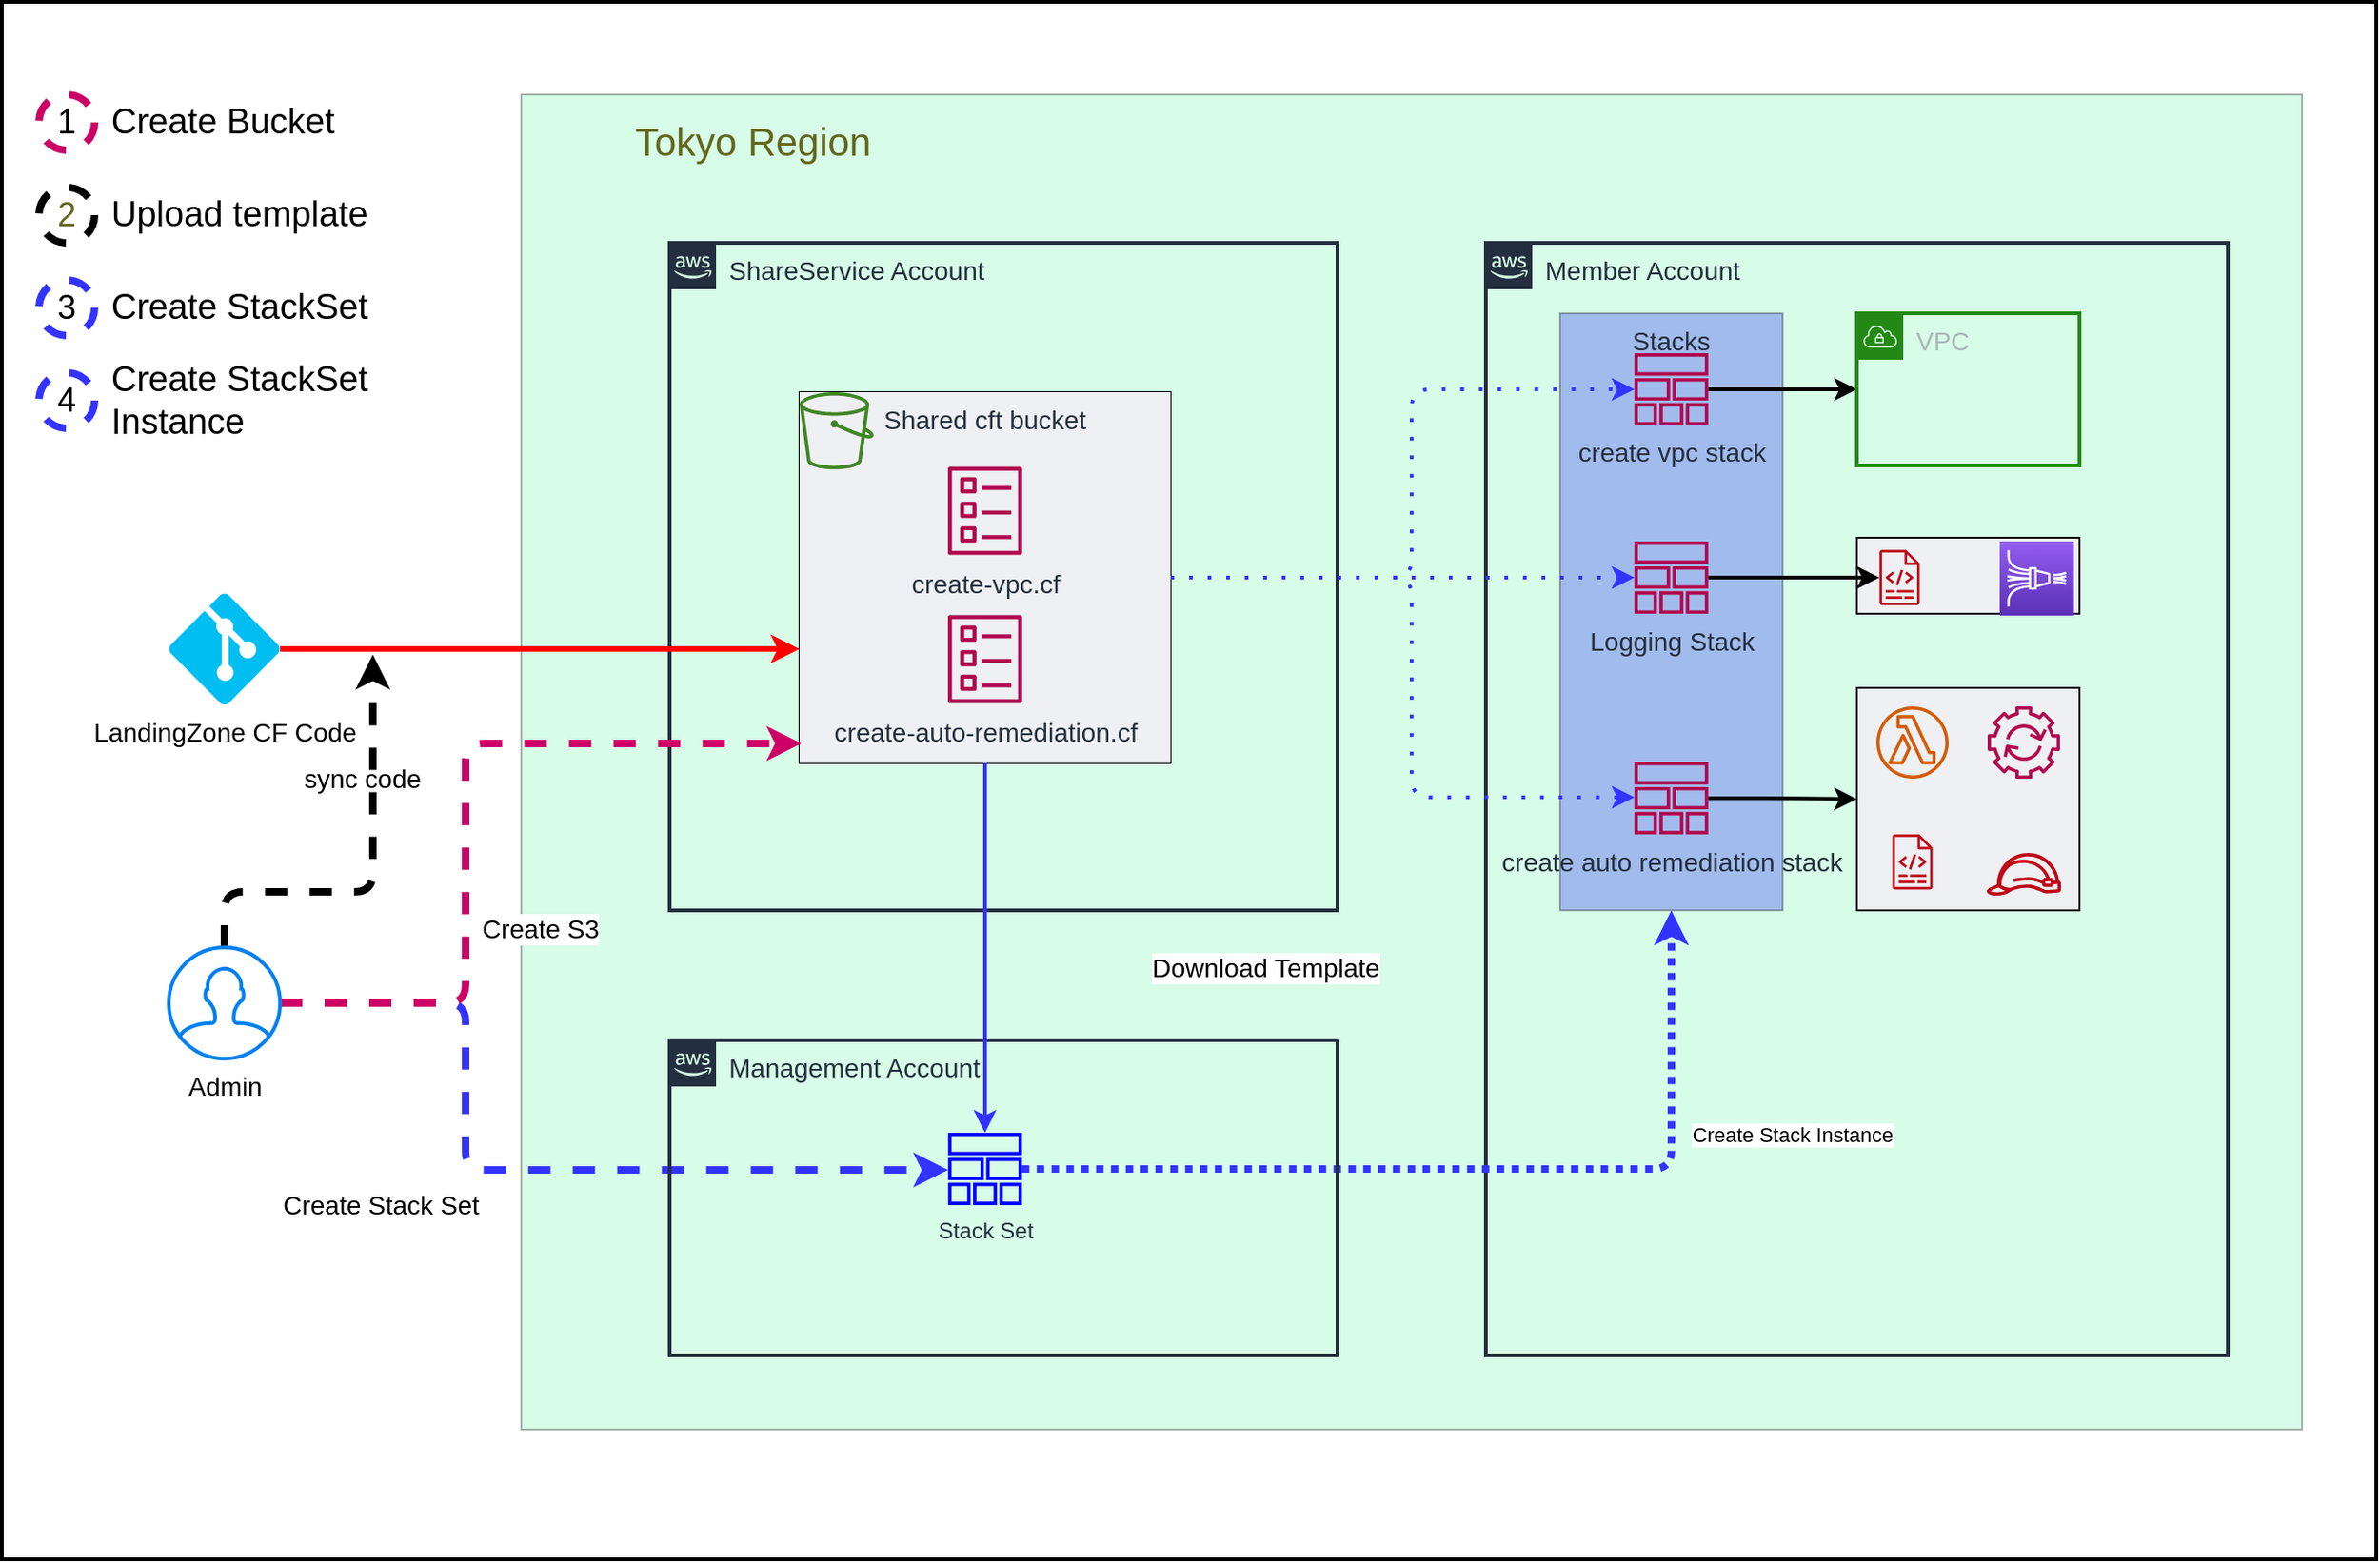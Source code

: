 <mxfile version="16.1.0" type="github">
  <diagram id="0ukZKr90bTUuSdiklAe3" name="Page-1">
    <mxGraphModel dx="2820" dy="1129" grid="1" gridSize="10" guides="1" tooltips="1" connect="1" arrows="1" fold="1" page="1" pageScale="1" pageWidth="827" pageHeight="1169" math="0" shadow="0">
      <root>
        <mxCell id="0" />
        <mxCell id="1" parent="0" />
        <mxCell id="g89Bsq32T66uB00S3wTt-89" value="" style="fillColor=default;strokeColor=default;dashed=0;verticalAlign=top;fontStyle=0;fontColor=#232F3D;fontSize=21;gradientColor=none;strokeWidth=2;" parent="1" vertex="1">
          <mxGeometry x="-200" y="230" width="1280" height="840" as="geometry" />
        </mxCell>
        <mxCell id="g89Bsq32T66uB00S3wTt-79" value="" style="fillColor=#7CF3B0;strokeColor=default;dashed=0;verticalAlign=top;fontStyle=0;fontColor=#000000;fontSize=21;opacity=30;" parent="1" vertex="1">
          <mxGeometry x="80" y="280" width="960" height="720" as="geometry" />
        </mxCell>
        <mxCell id="g89Bsq32T66uB00S3wTt-1" value="ShareService Account" style="points=[[0,0],[0.25,0],[0.5,0],[0.75,0],[1,0],[1,0.25],[1,0.5],[1,0.75],[1,1],[0.75,1],[0.5,1],[0.25,1],[0,1],[0,0.75],[0,0.5],[0,0.25]];outlineConnect=0;gradientColor=none;html=1;whiteSpace=wrap;fontSize=14;fontStyle=0;container=1;pointerEvents=0;collapsible=0;recursiveResize=0;shape=mxgraph.aws4.group;grIcon=mxgraph.aws4.group_aws_cloud_alt;strokeColor=#232F3E;fillColor=none;verticalAlign=top;align=left;spacingLeft=30;fontColor=#232F3E;dashed=0;strokeWidth=2;" parent="1" vertex="1">
          <mxGeometry x="160" y="360" width="360" height="360" as="geometry" />
        </mxCell>
        <mxCell id="g89Bsq32T66uB00S3wTt-6" value="" style="group;fontSize=14;strokeColor=default;" parent="g89Bsq32T66uB00S3wTt-1" vertex="1" connectable="0">
          <mxGeometry x="70" y="80.51" width="200" height="200" as="geometry" />
        </mxCell>
        <mxCell id="g89Bsq32T66uB00S3wTt-4" value="Shared cft bucket" style="fillColor=#EFF0F3;strokeColor=none;dashed=0;verticalAlign=top;fontStyle=0;fontColor=#232F3D;fontSize=14;" parent="g89Bsq32T66uB00S3wTt-6" vertex="1">
          <mxGeometry width="200" height="200" as="geometry" />
        </mxCell>
        <mxCell id="g89Bsq32T66uB00S3wTt-2" value="" style="sketch=0;outlineConnect=0;fontColor=#232F3E;gradientColor=none;fillColor=#3F8624;strokeColor=none;dashed=0;verticalLabelPosition=bottom;verticalAlign=top;align=center;html=1;fontSize=14;fontStyle=0;aspect=fixed;pointerEvents=1;shape=mxgraph.aws4.bucket;" parent="g89Bsq32T66uB00S3wTt-6" vertex="1">
          <mxGeometry width="40" height="41.6" as="geometry" />
        </mxCell>
        <mxCell id="g89Bsq32T66uB00S3wTt-3" value="create-vpc.cf" style="sketch=0;outlineConnect=0;fontColor=#232F3E;gradientColor=none;fillColor=#B0084D;strokeColor=none;dashed=0;verticalLabelPosition=bottom;verticalAlign=top;align=center;html=1;fontSize=14;fontStyle=0;aspect=fixed;pointerEvents=1;shape=mxgraph.aws4.template;" parent="g89Bsq32T66uB00S3wTt-6" vertex="1">
          <mxGeometry x="80" y="40" width="40" height="48" as="geometry" />
        </mxCell>
        <mxCell id="g89Bsq32T66uB00S3wTt-5" value="create-auto-remediation.cf" style="sketch=0;outlineConnect=0;fontColor=#232F3E;gradientColor=none;fillColor=#B0084D;strokeColor=none;dashed=0;verticalLabelPosition=bottom;verticalAlign=top;align=center;html=1;fontSize=14;fontStyle=0;aspect=fixed;pointerEvents=1;shape=mxgraph.aws4.template;" parent="g89Bsq32T66uB00S3wTt-6" vertex="1">
          <mxGeometry x="80" y="120" width="40" height="48" as="geometry" />
        </mxCell>
        <mxCell id="g89Bsq32T66uB00S3wTt-8" value="sync code" style="edgeStyle=orthogonalEdgeStyle;rounded=1;orthogonalLoop=1;jettySize=auto;html=1;strokeColor=#FF0000;strokeWidth=3;fontSize=14;labelBackgroundColor=default;" parent="1" source="g89Bsq32T66uB00S3wTt-7" target="g89Bsq32T66uB00S3wTt-4" edge="1">
          <mxGeometry x="-0.689" y="-70" relative="1" as="geometry">
            <Array as="points">
              <mxPoint x="40" y="579" />
              <mxPoint x="40" y="579" />
            </Array>
            <mxPoint as="offset" />
          </mxGeometry>
        </mxCell>
        <mxCell id="g89Bsq32T66uB00S3wTt-7" value="LandingZone CF Code" style="verticalLabelPosition=bottom;html=1;verticalAlign=top;align=center;strokeColor=none;fillColor=#00BEF2;shape=mxgraph.azure.git_repository;aspect=fixed;fontSize=14;" parent="1" vertex="1">
          <mxGeometry x="-110" y="548.97" width="60" height="60" as="geometry" />
        </mxCell>
        <mxCell id="g89Bsq32T66uB00S3wTt-15" value="Member Account" style="points=[[0,0],[0.25,0],[0.5,0],[0.75,0],[1,0],[1,0.25],[1,0.5],[1,0.75],[1,1],[0.75,1],[0.5,1],[0.25,1],[0,1],[0,0.75],[0,0.5],[0,0.25]];outlineConnect=0;gradientColor=none;html=1;whiteSpace=wrap;fontSize=14;fontStyle=0;container=1;pointerEvents=0;collapsible=0;recursiveResize=0;shape=mxgraph.aws4.group;grIcon=mxgraph.aws4.group_aws_cloud_alt;strokeColor=#232F3E;fillColor=none;verticalAlign=top;align=left;spacingLeft=30;fontColor=#232F3E;dashed=0;strokeWidth=2;" parent="1" vertex="1">
          <mxGeometry x="600" y="360" width="400" height="600" as="geometry" />
        </mxCell>
        <mxCell id="g89Bsq32T66uB00S3wTt-44" value="Stacks" style="fillColor=#2727F3;strokeColor=default;dashed=0;verticalAlign=top;fontStyle=0;fontColor=#232F3D;fontSize=14;opacity=30;" parent="g89Bsq32T66uB00S3wTt-15" vertex="1">
          <mxGeometry x="40" y="38" width="120" height="322" as="geometry" />
        </mxCell>
        <mxCell id="g89Bsq32T66uB00S3wTt-39" value="" style="fillColor=#EFF0F3;strokeColor=default;dashed=0;verticalAlign=top;fontStyle=0;fontColor=#232F3D;fontSize=14;" parent="g89Bsq32T66uB00S3wTt-15" vertex="1">
          <mxGeometry x="200" y="159" width="120" height="41" as="geometry" />
        </mxCell>
        <mxCell id="g89Bsq32T66uB00S3wTt-34" value="" style="fillColor=#EFF0F3;strokeColor=default;dashed=0;verticalAlign=top;fontStyle=0;fontColor=#232F3D;fontSize=14;" parent="g89Bsq32T66uB00S3wTt-15" vertex="1">
          <mxGeometry x="200" y="240" width="120" height="120" as="geometry" />
        </mxCell>
        <mxCell id="g89Bsq32T66uB00S3wTt-40" style="edgeStyle=orthogonalEdgeStyle;rounded=1;orthogonalLoop=1;jettySize=auto;html=1;entryX=0;entryY=0.5;entryDx=0;entryDy=0;strokeColor=#000000;strokeWidth=2;fontSize=14;" parent="g89Bsq32T66uB00S3wTt-15" source="g89Bsq32T66uB00S3wTt-21" target="g89Bsq32T66uB00S3wTt-26" edge="1">
          <mxGeometry relative="1" as="geometry" />
        </mxCell>
        <mxCell id="g89Bsq32T66uB00S3wTt-21" value="create vpc stack" style="sketch=0;outlineConnect=0;fontColor=#232F3E;gradientColor=none;fillColor=#B0084D;strokeColor=none;dashed=0;verticalLabelPosition=bottom;verticalAlign=top;align=center;html=1;fontSize=14;fontStyle=0;aspect=fixed;pointerEvents=1;shape=mxgraph.aws4.stack;" parent="g89Bsq32T66uB00S3wTt-15" vertex="1">
          <mxGeometry x="80" y="59.52" width="40" height="38.97" as="geometry" />
        </mxCell>
        <mxCell id="g89Bsq32T66uB00S3wTt-37" style="edgeStyle=orthogonalEdgeStyle;rounded=1;orthogonalLoop=1;jettySize=auto;html=1;entryX=0;entryY=0.5;entryDx=0;entryDy=0;strokeColor=#000000;strokeWidth=2;fontSize=14;" parent="g89Bsq32T66uB00S3wTt-15" source="g89Bsq32T66uB00S3wTt-22" target="g89Bsq32T66uB00S3wTt-34" edge="1">
          <mxGeometry relative="1" as="geometry" />
        </mxCell>
        <mxCell id="g89Bsq32T66uB00S3wTt-22" value="create auto remediation stack" style="sketch=0;outlineConnect=0;fontColor=#232F3E;gradientColor=none;fillColor=#B0084D;strokeColor=none;dashed=0;verticalLabelPosition=bottom;verticalAlign=top;align=center;html=1;fontSize=14;fontStyle=0;aspect=fixed;pointerEvents=1;shape=mxgraph.aws4.stack;" parent="g89Bsq32T66uB00S3wTt-15" vertex="1">
          <mxGeometry x="80" y="280" width="40" height="38.97" as="geometry" />
        </mxCell>
        <mxCell id="g89Bsq32T66uB00S3wTt-26" value="VPC" style="points=[[0,0],[0.25,0],[0.5,0],[0.75,0],[1,0],[1,0.25],[1,0.5],[1,0.75],[1,1],[0.75,1],[0.5,1],[0.25,1],[0,1],[0,0.75],[0,0.5],[0,0.25]];outlineConnect=0;gradientColor=none;html=1;whiteSpace=wrap;fontSize=14;fontStyle=0;container=1;pointerEvents=0;collapsible=0;recursiveResize=0;shape=mxgraph.aws4.group;grIcon=mxgraph.aws4.group_vpc;strokeColor=#248814;fillColor=none;verticalAlign=top;align=left;spacingLeft=30;fontColor=#AAB7B8;dashed=0;strokeWidth=2;" parent="g89Bsq32T66uB00S3wTt-15" vertex="1">
          <mxGeometry x="200" y="38" width="120" height="82" as="geometry" />
        </mxCell>
        <mxCell id="g89Bsq32T66uB00S3wTt-27" value="" style="sketch=0;outlineConnect=0;fontColor=#232F3E;gradientColor=none;fillColor=#D45B07;strokeColor=none;dashed=0;verticalLabelPosition=bottom;verticalAlign=top;align=center;html=1;fontSize=14;fontStyle=0;aspect=fixed;pointerEvents=1;shape=mxgraph.aws4.lambda_function;" parent="g89Bsq32T66uB00S3wTt-15" vertex="1">
          <mxGeometry x="210" y="250" width="40" height="38.97" as="geometry" />
        </mxCell>
        <mxCell id="g89Bsq32T66uB00S3wTt-29" value="" style="sketch=0;outlineConnect=0;fontColor=#232F3E;gradientColor=none;fillColor=#B0084D;strokeColor=none;dashed=0;verticalLabelPosition=bottom;verticalAlign=top;align=center;html=1;fontSize=14;fontStyle=0;aspect=fixed;pointerEvents=1;shape=mxgraph.aws4.automation;" parent="g89Bsq32T66uB00S3wTt-15" vertex="1">
          <mxGeometry x="270" y="250" width="40" height="38.97" as="geometry" />
        </mxCell>
        <mxCell id="g89Bsq32T66uB00S3wTt-38" style="edgeStyle=orthogonalEdgeStyle;rounded=1;orthogonalLoop=1;jettySize=auto;html=1;strokeColor=#000000;strokeWidth=2;fontSize=14;" parent="g89Bsq32T66uB00S3wTt-15" source="g89Bsq32T66uB00S3wTt-32" target="g89Bsq32T66uB00S3wTt-35" edge="1">
          <mxGeometry relative="1" as="geometry" />
        </mxCell>
        <mxCell id="g89Bsq32T66uB00S3wTt-32" value="Logging Stack" style="sketch=0;outlineConnect=0;fontColor=#232F3E;gradientColor=none;fillColor=#B0084D;strokeColor=none;dashed=0;verticalLabelPosition=bottom;verticalAlign=top;align=center;html=1;fontSize=14;fontStyle=0;aspect=fixed;pointerEvents=1;shape=mxgraph.aws4.stack;" parent="g89Bsq32T66uB00S3wTt-15" vertex="1">
          <mxGeometry x="80" y="161.03" width="40" height="38.97" as="geometry" />
        </mxCell>
        <mxCell id="g89Bsq32T66uB00S3wTt-31" value="" style="sketch=0;outlineConnect=0;fontColor=#232F3E;gradientColor=none;fillColor=#BF0816;strokeColor=none;dashed=0;verticalLabelPosition=bottom;verticalAlign=top;align=center;html=1;fontSize=14;fontStyle=0;aspect=fixed;pointerEvents=1;shape=mxgraph.aws4.role;" parent="g89Bsq32T66uB00S3wTt-15" vertex="1">
          <mxGeometry x="270" y="321.03" width="40" height="38.97" as="geometry" />
        </mxCell>
        <mxCell id="g89Bsq32T66uB00S3wTt-33" value="" style="sketch=0;outlineConnect=0;fontColor=#232F3E;gradientColor=none;fillColor=#BF0816;strokeColor=none;dashed=0;verticalLabelPosition=bottom;verticalAlign=top;align=center;html=1;fontSize=14;fontStyle=0;aspect=fixed;pointerEvents=1;shape=mxgraph.aws4.logs;" parent="g89Bsq32T66uB00S3wTt-15" vertex="1">
          <mxGeometry x="210" y="318.97" width="40" height="29.74" as="geometry" />
        </mxCell>
        <mxCell id="g89Bsq32T66uB00S3wTt-35" value="" style="sketch=0;outlineConnect=0;fontColor=#232F3E;gradientColor=none;fillColor=#BF0816;strokeColor=none;dashed=0;verticalLabelPosition=bottom;verticalAlign=top;align=center;html=1;fontSize=14;fontStyle=0;aspect=fixed;pointerEvents=1;shape=mxgraph.aws4.logs;" parent="g89Bsq32T66uB00S3wTt-15" vertex="1">
          <mxGeometry x="203" y="165.64" width="40" height="29.74" as="geometry" />
        </mxCell>
        <mxCell id="g89Bsq32T66uB00S3wTt-36" value="" style="sketch=0;points=[[0,0,0],[0.25,0,0],[0.5,0,0],[0.75,0,0],[1,0,0],[0,1,0],[0.25,1,0],[0.5,1,0],[0.75,1,0],[1,1,0],[0,0.25,0],[0,0.5,0],[0,0.75,0],[1,0.25,0],[1,0.5,0],[1,0.75,0]];outlineConnect=0;fontColor=#232F3E;gradientColor=#945DF2;gradientDirection=north;fillColor=#5A30B5;strokeColor=#ffffff;dashed=0;verticalLabelPosition=bottom;verticalAlign=top;align=center;html=1;fontSize=14;fontStyle=0;aspect=fixed;shape=mxgraph.aws4.resourceIcon;resIcon=mxgraph.aws4.kinesis_data_firehose;" parent="g89Bsq32T66uB00S3wTt-15" vertex="1">
          <mxGeometry x="277" y="161" width="40" height="40" as="geometry" />
        </mxCell>
        <mxCell id="g89Bsq32T66uB00S3wTt-23" style="edgeStyle=orthogonalEdgeStyle;rounded=1;orthogonalLoop=1;jettySize=auto;html=1;strokeColor=#3333FF;strokeWidth=2;fontSize=14;dashed=1;dashPattern=1 4;" parent="1" source="g89Bsq32T66uB00S3wTt-4" target="g89Bsq32T66uB00S3wTt-22" edge="1">
          <mxGeometry relative="1" as="geometry">
            <Array as="points">
              <mxPoint x="560" y="541" />
              <mxPoint x="560" y="659" />
            </Array>
          </mxGeometry>
        </mxCell>
        <mxCell id="g89Bsq32T66uB00S3wTt-24" style="edgeStyle=orthogonalEdgeStyle;rounded=1;orthogonalLoop=1;jettySize=auto;html=1;strokeColor=#3333FF;strokeWidth=2;fontSize=14;dashed=1;dashPattern=1 4;" parent="1" source="g89Bsq32T66uB00S3wTt-4" target="g89Bsq32T66uB00S3wTt-21" edge="1">
          <mxGeometry relative="1" as="geometry">
            <Array as="points">
              <mxPoint x="560" y="541" />
              <mxPoint x="560" y="439" />
            </Array>
          </mxGeometry>
        </mxCell>
        <mxCell id="g89Bsq32T66uB00S3wTt-25" value="Download Template" style="edgeLabel;html=1;align=center;verticalAlign=middle;resizable=0;points=[];fontSize=14;" parent="g89Bsq32T66uB00S3wTt-24" vertex="1" connectable="0">
          <mxGeometry x="-0.594" y="2" relative="1" as="geometry">
            <mxPoint x="-21" y="212" as="offset" />
          </mxGeometry>
        </mxCell>
        <mxCell id="g89Bsq32T66uB00S3wTt-41" style="edgeStyle=orthogonalEdgeStyle;rounded=1;orthogonalLoop=1;jettySize=auto;html=1;strokeColor=#3333FF;strokeWidth=2;fontSize=14;dashed=1;dashPattern=1 4;" parent="1" source="g89Bsq32T66uB00S3wTt-4" target="g89Bsq32T66uB00S3wTt-32" edge="1">
          <mxGeometry relative="1" as="geometry">
            <Array as="points">
              <mxPoint x="500" y="541" />
              <mxPoint x="500" y="541" />
            </Array>
          </mxGeometry>
        </mxCell>
        <mxCell id="g89Bsq32T66uB00S3wTt-45" style="edgeStyle=orthogonalEdgeStyle;rounded=1;orthogonalLoop=1;jettySize=auto;html=1;fontSize=14;strokeColor=#3333FF;strokeWidth=4;dashed=1;" parent="1" source="g89Bsq32T66uB00S3wTt-42" target="tX7fqVU8-ZiYfbRzvG7Q-7" edge="1">
          <mxGeometry relative="1" as="geometry">
            <Array as="points">
              <mxPoint x="50" y="770" />
              <mxPoint x="50" y="860" />
            </Array>
            <mxPoint x="180" y="1080" as="targetPoint" />
          </mxGeometry>
        </mxCell>
        <mxCell id="g89Bsq32T66uB00S3wTt-78" value="Create Stack Set" style="edgeLabel;html=1;align=center;verticalAlign=middle;resizable=0;points=[];fontSize=14;" parent="g89Bsq32T66uB00S3wTt-45" vertex="1" connectable="0">
          <mxGeometry x="0.299" y="1" relative="1" as="geometry">
            <mxPoint x="-149" y="20" as="offset" />
          </mxGeometry>
        </mxCell>
        <mxCell id="g89Bsq32T66uB00S3wTt-73" style="edgeStyle=orthogonalEdgeStyle;rounded=1;orthogonalLoop=1;jettySize=auto;html=1;entryX=0.5;entryY=1;entryDx=0;entryDy=0;fontSize=14;strokeColor=#3333FF;strokeWidth=4;dashed=1;dashPattern=1 1;" parent="1" source="tX7fqVU8-ZiYfbRzvG7Q-7" target="g89Bsq32T66uB00S3wTt-44" edge="1">
          <mxGeometry relative="1" as="geometry">
            <mxPoint x="30" y="845" as="sourcePoint" />
            <Array as="points">
              <mxPoint x="700" y="860" />
            </Array>
            <mxPoint x="640" y="835" as="targetPoint" />
          </mxGeometry>
        </mxCell>
        <mxCell id="tX7fqVU8-ZiYfbRzvG7Q-8" value="Create Stack Instance" style="edgeLabel;html=1;align=center;verticalAlign=middle;resizable=0;points=[];" vertex="1" connectable="0" parent="g89Bsq32T66uB00S3wTt-73">
          <mxGeometry x="-0.12" y="-3" relative="1" as="geometry">
            <mxPoint x="199" y="-22" as="offset" />
          </mxGeometry>
        </mxCell>
        <mxCell id="g89Bsq32T66uB00S3wTt-91" style="edgeStyle=orthogonalEdgeStyle;rounded=1;orthogonalLoop=1;jettySize=auto;html=1;labelBackgroundColor=default;fontSize=21;fontColor=#64661D;strokeColor=#000000;strokeWidth=4;dashed=1;" parent="1" source="g89Bsq32T66uB00S3wTt-42" edge="1">
          <mxGeometry relative="1" as="geometry">
            <mxPoint y="582" as="targetPoint" />
            <Array as="points">
              <mxPoint x="-80" y="710" />
              <mxPoint y="710" />
              <mxPoint y="582" />
            </Array>
          </mxGeometry>
        </mxCell>
        <mxCell id="tX7fqVU8-ZiYfbRzvG7Q-9" style="edgeStyle=orthogonalEdgeStyle;rounded=1;orthogonalLoop=1;jettySize=auto;html=1;fontSize=14;strokeColor=#CC0066;strokeWidth=4;dashed=1;" edge="1" parent="1" source="g89Bsq32T66uB00S3wTt-42">
          <mxGeometry relative="1" as="geometry">
            <mxPoint x="231" y="630" as="targetPoint" />
            <Array as="points">
              <mxPoint x="50" y="770" />
              <mxPoint x="50" y="630" />
              <mxPoint x="231" y="630" />
            </Array>
          </mxGeometry>
        </mxCell>
        <mxCell id="g89Bsq32T66uB00S3wTt-42" value="Admin" style="html=1;verticalLabelPosition=bottom;align=center;labelBackgroundColor=#ffffff;verticalAlign=top;strokeWidth=2;strokeColor=#0080F0;shadow=0;dashed=0;shape=mxgraph.ios7.icons.user;fontSize=14;" parent="1" vertex="1">
          <mxGeometry x="-110" y="740" width="60" height="60" as="geometry" />
        </mxCell>
        <mxCell id="g89Bsq32T66uB00S3wTt-87" value="Tokyo Region" style="text;html=1;strokeColor=none;fillColor=none;align=center;verticalAlign=middle;whiteSpace=wrap;rounded=0;fontSize=21;fontColor=#64661D;opacity=10;" parent="1" vertex="1">
          <mxGeometry x="120" y="290" width="170" height="30" as="geometry" />
        </mxCell>
        <mxCell id="tX7fqVU8-ZiYfbRzvG7Q-1" value="Management Account" style="points=[[0,0],[0.25,0],[0.5,0],[0.75,0],[1,0],[1,0.25],[1,0.5],[1,0.75],[1,1],[0.75,1],[0.5,1],[0.25,1],[0,1],[0,0.75],[0,0.5],[0,0.25]];outlineConnect=0;gradientColor=none;html=1;whiteSpace=wrap;fontSize=14;fontStyle=0;container=1;pointerEvents=0;collapsible=0;recursiveResize=0;shape=mxgraph.aws4.group;grIcon=mxgraph.aws4.group_aws_cloud_alt;strokeColor=#232F3E;fillColor=none;verticalAlign=top;align=left;spacingLeft=30;fontColor=#232F3E;dashed=0;strokeWidth=2;" vertex="1" parent="1">
          <mxGeometry x="160" y="790" width="360" height="170" as="geometry" />
        </mxCell>
        <mxCell id="tX7fqVU8-ZiYfbRzvG7Q-7" value="Stack Set" style="sketch=0;outlineConnect=0;fontColor=#232F3E;gradientColor=none;fillColor=#0000FF;strokeColor=none;dashed=0;verticalLabelPosition=bottom;verticalAlign=top;align=center;html=1;fontSize=12;fontStyle=0;aspect=fixed;pointerEvents=1;shape=mxgraph.aws4.stack;" vertex="1" parent="tX7fqVU8-ZiYfbRzvG7Q-1">
          <mxGeometry x="150" y="50" width="40" height="38.97" as="geometry" />
        </mxCell>
        <mxCell id="tX7fqVU8-ZiYfbRzvG7Q-10" value="Create S3" style="edgeLabel;html=1;align=center;verticalAlign=middle;resizable=0;points=[];fontSize=14;" vertex="1" connectable="0" parent="1">
          <mxGeometry x="90" y="730" as="geometry" />
        </mxCell>
        <mxCell id="tX7fqVU8-ZiYfbRzvG7Q-11" style="edgeStyle=orthogonalEdgeStyle;rounded=1;orthogonalLoop=1;jettySize=auto;html=1;strokeColor=#3333FF;strokeWidth=2;" edge="1" parent="1" source="g89Bsq32T66uB00S3wTt-4" target="tX7fqVU8-ZiYfbRzvG7Q-7">
          <mxGeometry relative="1" as="geometry" />
        </mxCell>
        <mxCell id="tX7fqVU8-ZiYfbRzvG7Q-12" value="1" style="ellipse;whiteSpace=wrap;html=1;aspect=fixed;fillColor=default;fontSize=18;labelBackgroundColor=default;endArrow=classic;rounded=1;strokeColor=#CC0066;strokeWidth=4;dashed=1;" vertex="1" parent="1">
          <mxGeometry x="-180" y="280" width="30" height="30" as="geometry" />
        </mxCell>
        <mxCell id="tX7fqVU8-ZiYfbRzvG7Q-13" value="2" style="ellipse;whiteSpace=wrap;html=1;aspect=fixed;fillColor=default;fontSize=18;labelBackgroundColor=default;endArrow=classic;rounded=1;strokeColor=#000000;fontColor=#64661D;strokeWidth=4;dashed=1;" vertex="1" parent="1">
          <mxGeometry x="-180" y="330" width="30" height="30" as="geometry" />
        </mxCell>
        <mxCell id="tX7fqVU8-ZiYfbRzvG7Q-14" value="3" style="ellipse;whiteSpace=wrap;html=1;aspect=fixed;fillColor=default;fontSize=18;labelBackgroundColor=default;endArrow=classic;rounded=1;strokeColor=#3333FF;strokeWidth=4;dashed=1;" vertex="1" parent="1">
          <mxGeometry x="-180" y="380" width="30" height="30" as="geometry" />
        </mxCell>
        <mxCell id="tX7fqVU8-ZiYfbRzvG7Q-15" value="Create Bucket" style="text;html=1;strokeColor=none;fillColor=none;align=left;verticalAlign=middle;whiteSpace=wrap;rounded=0;fontSize=19;" vertex="1" parent="1">
          <mxGeometry x="-143" y="280" width="150" height="30" as="geometry" />
        </mxCell>
        <mxCell id="tX7fqVU8-ZiYfbRzvG7Q-16" value="Upload template" style="text;html=1;strokeColor=none;fillColor=none;align=left;verticalAlign=middle;whiteSpace=wrap;rounded=0;fontSize=19;" vertex="1" parent="1">
          <mxGeometry x="-143" y="330" width="150" height="30" as="geometry" />
        </mxCell>
        <mxCell id="tX7fqVU8-ZiYfbRzvG7Q-17" value="Create StackSet" style="text;html=1;strokeColor=none;fillColor=none;align=left;verticalAlign=middle;whiteSpace=wrap;rounded=0;fontSize=19;" vertex="1" parent="1">
          <mxGeometry x="-143" y="380" width="150" height="30" as="geometry" />
        </mxCell>
        <mxCell id="tX7fqVU8-ZiYfbRzvG7Q-18" value="4" style="ellipse;whiteSpace=wrap;html=1;aspect=fixed;fillColor=default;fontSize=18;labelBackgroundColor=default;endArrow=classic;rounded=1;strokeColor=#3333FF;strokeWidth=4;dashed=1;" vertex="1" parent="1">
          <mxGeometry x="-180" y="430" width="30" height="30" as="geometry" />
        </mxCell>
        <mxCell id="tX7fqVU8-ZiYfbRzvG7Q-19" value="Create StackSet Instance" style="text;html=1;strokeColor=none;fillColor=none;align=left;verticalAlign=middle;whiteSpace=wrap;rounded=0;fontSize=19;" vertex="1" parent="1">
          <mxGeometry x="-143" y="430" width="150" height="30" as="geometry" />
        </mxCell>
      </root>
    </mxGraphModel>
  </diagram>
</mxfile>
